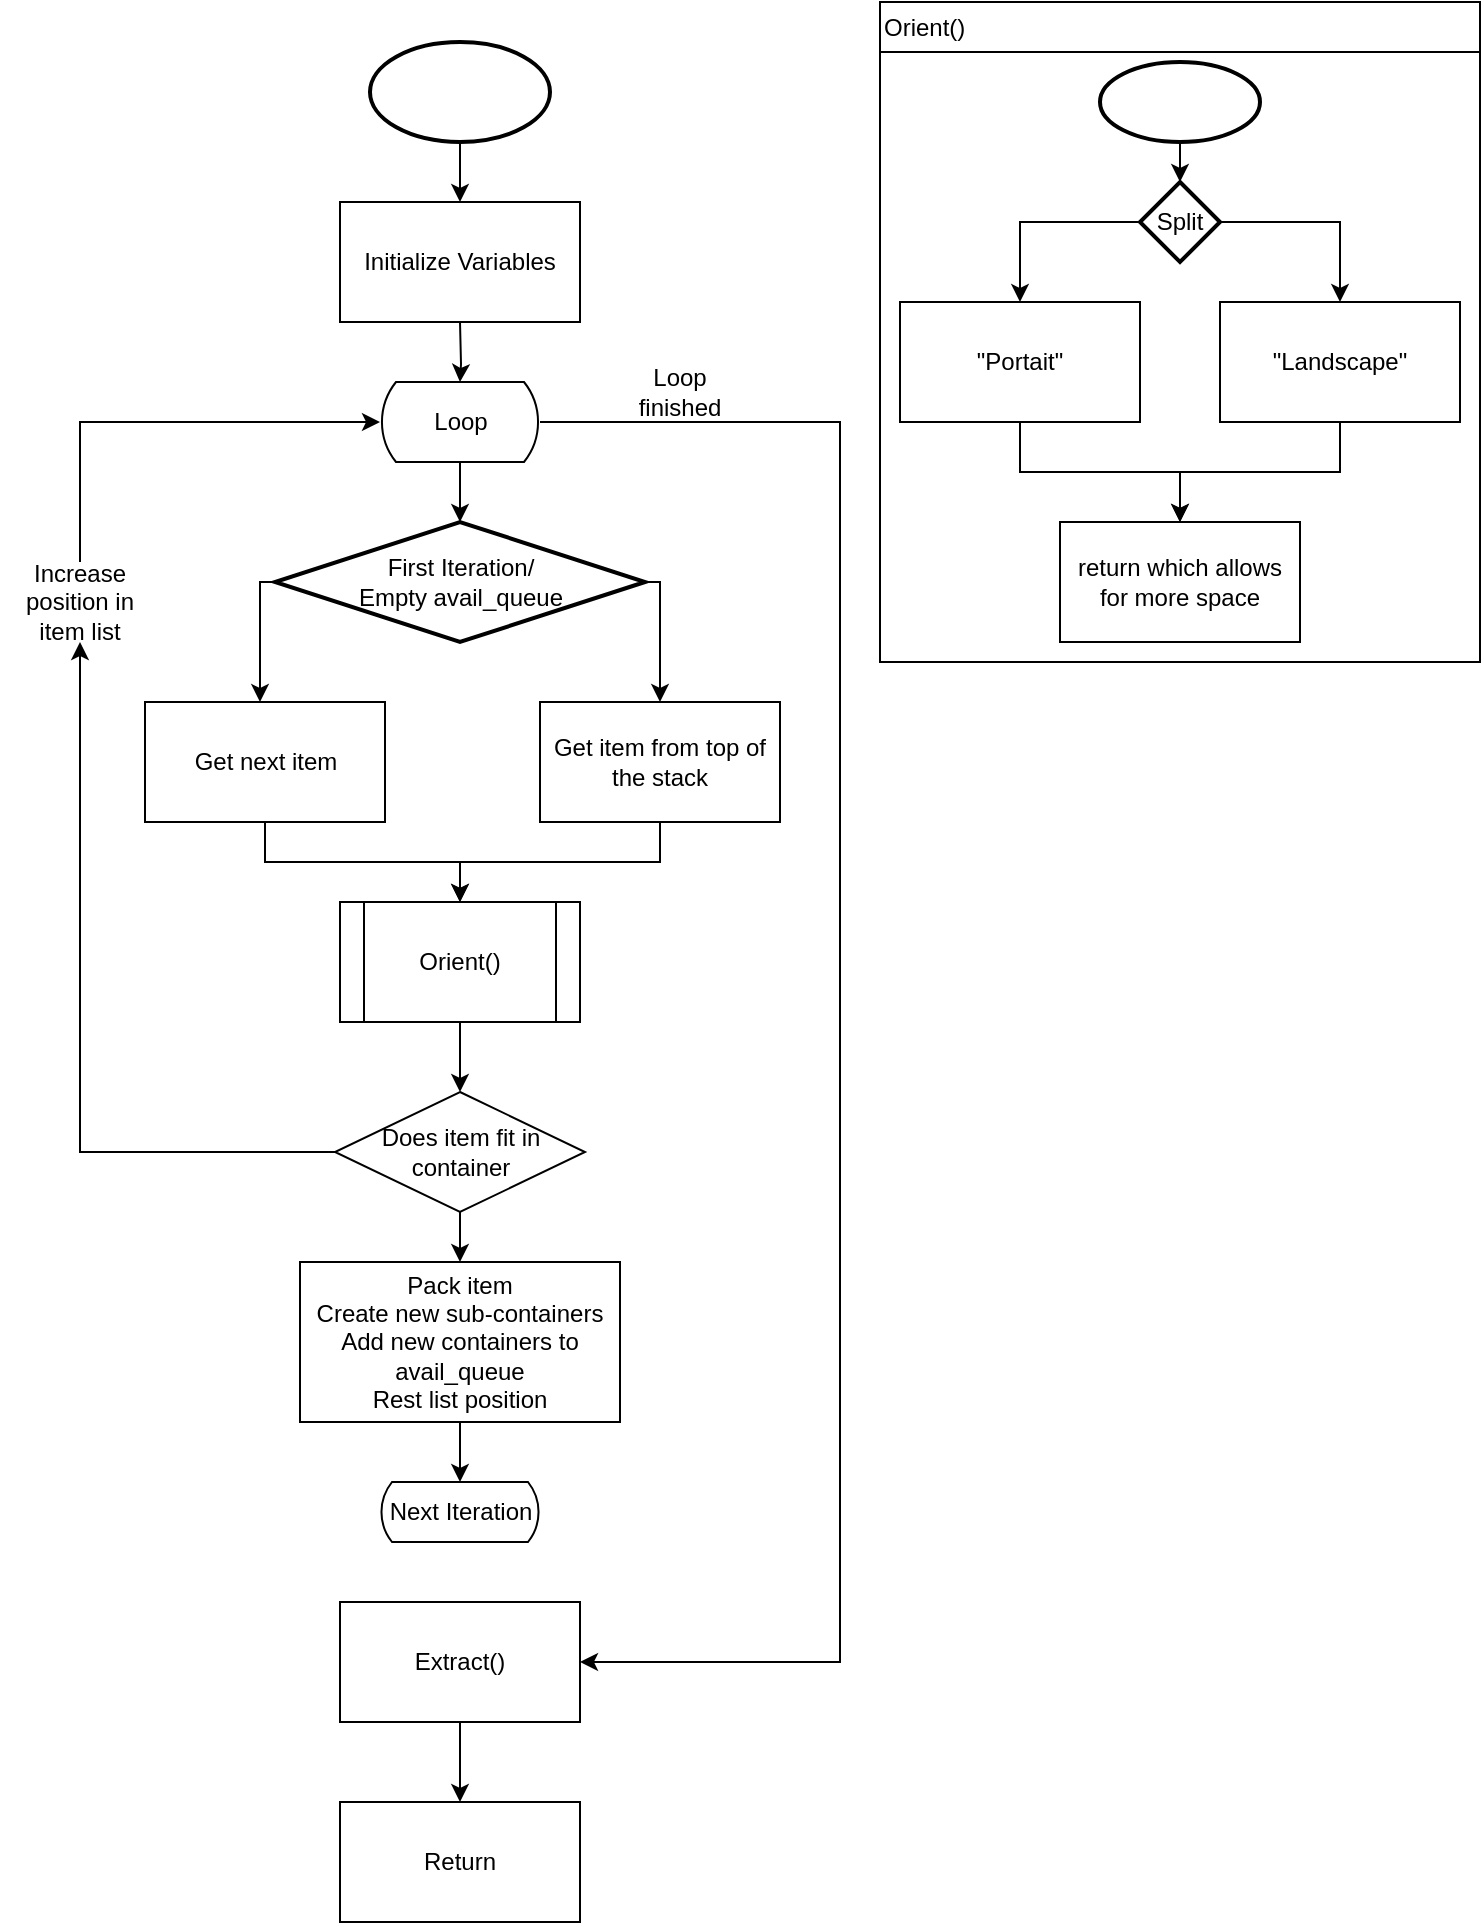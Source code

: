 <mxfile version="14.4.3" type="device"><diagram id="C5RBs43oDa-KdzZeNtuy" name="Page-1"><mxGraphModel dx="1624" dy="813" grid="1" gridSize="10" guides="1" tooltips="1" connect="1" arrows="1" fold="1" page="1" pageScale="1" pageWidth="827" pageHeight="1169" math="0" shadow="0"><root><mxCell id="WIyWlLk6GJQsqaUBKTNV-0"/><mxCell id="WIyWlLk6GJQsqaUBKTNV-1" parent="WIyWlLk6GJQsqaUBKTNV-0"/><mxCell id="MBGANj-CSF6sAZ1yx1Mo-10" style="edgeStyle=orthogonalEdgeStyle;rounded=0;orthogonalLoop=1;jettySize=auto;html=1;" parent="WIyWlLk6GJQsqaUBKTNV-1" source="MBGANj-CSF6sAZ1yx1Mo-0" target="MBGANj-CSF6sAZ1yx1Mo-7" edge="1"><mxGeometry relative="1" as="geometry"/></mxCell><mxCell id="s1_U5h9AsvW6utTVa3-s-2" style="edgeStyle=orthogonalEdgeStyle;rounded=0;orthogonalLoop=1;jettySize=auto;html=1;" edge="1" parent="WIyWlLk6GJQsqaUBKTNV-1" source="MBGANj-CSF6sAZ1yx1Mo-0" target="s1_U5h9AsvW6utTVa3-s-1"><mxGeometry relative="1" as="geometry"><Array as="points"><mxPoint x="390" y="220"/><mxPoint x="390" y="840"/></Array></mxGeometry></mxCell><mxCell id="MBGANj-CSF6sAZ1yx1Mo-0" value="Loop" style="html=1;dashed=0;whitespace=wrap;shape=mxgraph.dfd.loop" parent="WIyWlLk6GJQsqaUBKTNV-1" vertex="1"><mxGeometry x="160" y="200" width="80" height="40" as="geometry"/></mxCell><mxCell id="MBGANj-CSF6sAZ1yx1Mo-4" style="edgeStyle=orthogonalEdgeStyle;rounded=0;orthogonalLoop=1;jettySize=auto;html=1;" parent="WIyWlLk6GJQsqaUBKTNV-1" source="MBGANj-CSF6sAZ1yx1Mo-1" edge="1"><mxGeometry relative="1" as="geometry"><mxPoint x="200" y="110" as="targetPoint"/></mxGeometry></mxCell><mxCell id="MBGANj-CSF6sAZ1yx1Mo-1" value="" style="strokeWidth=2;html=1;shape=mxgraph.flowchart.start_1;whiteSpace=wrap;" parent="WIyWlLk6GJQsqaUBKTNV-1" vertex="1"><mxGeometry x="155" y="30" width="90" height="50" as="geometry"/></mxCell><mxCell id="MBGANj-CSF6sAZ1yx1Mo-5" style="edgeStyle=orthogonalEdgeStyle;rounded=0;orthogonalLoop=1;jettySize=auto;html=1;" parent="WIyWlLk6GJQsqaUBKTNV-1" target="MBGANj-CSF6sAZ1yx1Mo-0" edge="1"><mxGeometry relative="1" as="geometry"><mxPoint x="200" y="170" as="sourcePoint"/></mxGeometry></mxCell><mxCell id="MBGANj-CSF6sAZ1yx1Mo-6" value="Initialize Variables" style="rounded=0;whiteSpace=wrap;html=1;" parent="WIyWlLk6GJQsqaUBKTNV-1" vertex="1"><mxGeometry x="140" y="110" width="120" height="60" as="geometry"/></mxCell><mxCell id="MBGANj-CSF6sAZ1yx1Mo-17" style="edgeStyle=orthogonalEdgeStyle;rounded=0;orthogonalLoop=1;jettySize=auto;html=1;" parent="WIyWlLk6GJQsqaUBKTNV-1" source="MBGANj-CSF6sAZ1yx1Mo-7" target="MBGANj-CSF6sAZ1yx1Mo-16" edge="1"><mxGeometry relative="1" as="geometry"><Array as="points"><mxPoint x="100" y="300"/></Array></mxGeometry></mxCell><mxCell id="s1_U5h9AsvW6utTVa3-s-0" style="edgeStyle=orthogonalEdgeStyle;rounded=0;orthogonalLoop=1;jettySize=auto;html=1;entryX=0.5;entryY=0;entryDx=0;entryDy=0;" edge="1" parent="WIyWlLk6GJQsqaUBKTNV-1" source="MBGANj-CSF6sAZ1yx1Mo-7" target="MBGANj-CSF6sAZ1yx1Mo-11"><mxGeometry relative="1" as="geometry"><Array as="points"><mxPoint x="300" y="300"/></Array></mxGeometry></mxCell><mxCell id="MBGANj-CSF6sAZ1yx1Mo-7" value="&lt;span&gt;First Iteration/&lt;/span&gt;&lt;br&gt;&lt;span&gt;Empty avail_queue&lt;/span&gt;" style="strokeWidth=2;html=1;shape=mxgraph.flowchart.decision;whiteSpace=wrap;direction=south;" parent="WIyWlLk6GJQsqaUBKTNV-1" vertex="1"><mxGeometry x="107.5" y="270" width="185" height="60" as="geometry"/></mxCell><mxCell id="s1_U5h9AsvW6utTVa3-s-30" style="edgeStyle=orthogonalEdgeStyle;rounded=0;orthogonalLoop=1;jettySize=auto;html=1;" edge="1" parent="WIyWlLk6GJQsqaUBKTNV-1" source="MBGANj-CSF6sAZ1yx1Mo-11" target="MBGANj-CSF6sAZ1yx1Mo-21"><mxGeometry relative="1" as="geometry"/></mxCell><mxCell id="MBGANj-CSF6sAZ1yx1Mo-11" value="Get item from top of the stack" style="rounded=0;whiteSpace=wrap;html=1;" parent="WIyWlLk6GJQsqaUBKTNV-1" vertex="1"><mxGeometry x="240" y="360" width="120" height="60" as="geometry"/></mxCell><mxCell id="s1_U5h9AsvW6utTVa3-s-29" style="edgeStyle=orthogonalEdgeStyle;rounded=0;orthogonalLoop=1;jettySize=auto;html=1;" edge="1" parent="WIyWlLk6GJQsqaUBKTNV-1" source="MBGANj-CSF6sAZ1yx1Mo-16" target="MBGANj-CSF6sAZ1yx1Mo-21"><mxGeometry relative="1" as="geometry"/></mxCell><mxCell id="MBGANj-CSF6sAZ1yx1Mo-16" value="Get next item" style="rounded=0;whiteSpace=wrap;html=1;" parent="WIyWlLk6GJQsqaUBKTNV-1" vertex="1"><mxGeometry x="42.5" y="360" width="120" height="60" as="geometry"/></mxCell><mxCell id="MBGANj-CSF6sAZ1yx1Mo-26" style="edgeStyle=orthogonalEdgeStyle;rounded=0;orthogonalLoop=1;jettySize=auto;html=1;exitX=0;exitY=0.5;exitDx=0;exitDy=0;" parent="WIyWlLk6GJQsqaUBKTNV-1" source="MBGANj-CSF6sAZ1yx1Mo-18" target="MBGANj-CSF6sAZ1yx1Mo-24" edge="1"><mxGeometry relative="1" as="geometry"><Array as="points"><mxPoint x="10" y="585"/></Array></mxGeometry></mxCell><mxCell id="s1_U5h9AsvW6utTVa3-s-32" style="edgeStyle=orthogonalEdgeStyle;rounded=0;orthogonalLoop=1;jettySize=auto;html=1;" edge="1" parent="WIyWlLk6GJQsqaUBKTNV-1" source="MBGANj-CSF6sAZ1yx1Mo-18" target="MBGANj-CSF6sAZ1yx1Mo-29"><mxGeometry relative="1" as="geometry"/></mxCell><mxCell id="MBGANj-CSF6sAZ1yx1Mo-18" value="Does item fit in container" style="rhombus;whiteSpace=wrap;html=1;" parent="WIyWlLk6GJQsqaUBKTNV-1" vertex="1"><mxGeometry x="137.5" y="555" width="125" height="60" as="geometry"/></mxCell><mxCell id="s1_U5h9AsvW6utTVa3-s-31" style="edgeStyle=orthogonalEdgeStyle;rounded=0;orthogonalLoop=1;jettySize=auto;html=1;" edge="1" parent="WIyWlLk6GJQsqaUBKTNV-1" source="MBGANj-CSF6sAZ1yx1Mo-21" target="MBGANj-CSF6sAZ1yx1Mo-18"><mxGeometry relative="1" as="geometry"/></mxCell><mxCell id="MBGANj-CSF6sAZ1yx1Mo-21" value="Orient()" style="shape=process;whiteSpace=wrap;html=1;backgroundOutline=1;" parent="WIyWlLk6GJQsqaUBKTNV-1" vertex="1"><mxGeometry x="140" y="460" width="120" height="60" as="geometry"/></mxCell><mxCell id="MBGANj-CSF6sAZ1yx1Mo-28" style="edgeStyle=orthogonalEdgeStyle;rounded=0;orthogonalLoop=1;jettySize=auto;html=1;exitX=0.5;exitY=0;exitDx=0;exitDy=0;" parent="WIyWlLk6GJQsqaUBKTNV-1" source="MBGANj-CSF6sAZ1yx1Mo-24" target="MBGANj-CSF6sAZ1yx1Mo-0" edge="1"><mxGeometry relative="1" as="geometry"><Array as="points"><mxPoint x="10" y="220"/></Array></mxGeometry></mxCell><mxCell id="MBGANj-CSF6sAZ1yx1Mo-24" value="Increase position in item list" style="text;html=1;strokeColor=none;fillColor=none;align=center;verticalAlign=middle;whiteSpace=wrap;rounded=0;" parent="WIyWlLk6GJQsqaUBKTNV-1" vertex="1"><mxGeometry x="-30" y="290" width="80" height="40" as="geometry"/></mxCell><mxCell id="MBGANj-CSF6sAZ1yx1Mo-33" style="edgeStyle=orthogonalEdgeStyle;rounded=0;orthogonalLoop=1;jettySize=auto;html=1;" parent="WIyWlLk6GJQsqaUBKTNV-1" source="MBGANj-CSF6sAZ1yx1Mo-29" target="MBGANj-CSF6sAZ1yx1Mo-32" edge="1"><mxGeometry relative="1" as="geometry"/></mxCell><mxCell id="MBGANj-CSF6sAZ1yx1Mo-29" value="Pack item&lt;br&gt;Create new sub-containers&lt;br&gt;Add new containers to avail_queue&lt;br&gt;Rest list position" style="rounded=0;whiteSpace=wrap;html=1;" parent="WIyWlLk6GJQsqaUBKTNV-1" vertex="1"><mxGeometry x="120" y="640" width="160" height="80" as="geometry"/></mxCell><mxCell id="MBGANj-CSF6sAZ1yx1Mo-32" value="Next Iteration" style="html=1;dashed=0;whitespace=wrap;shape=mxgraph.dfd.loop" parent="WIyWlLk6GJQsqaUBKTNV-1" vertex="1"><mxGeometry x="160" y="750" width="80" height="30" as="geometry"/></mxCell><mxCell id="MBGANj-CSF6sAZ1yx1Mo-38" style="edgeStyle=orthogonalEdgeStyle;rounded=0;orthogonalLoop=1;jettySize=auto;html=1;" parent="WIyWlLk6GJQsqaUBKTNV-1" source="MBGANj-CSF6sAZ1yx1Mo-36" target="MBGANj-CSF6sAZ1yx1Mo-37" edge="1"><mxGeometry relative="1" as="geometry"/></mxCell><mxCell id="MBGANj-CSF6sAZ1yx1Mo-36" value="" style="strokeWidth=2;html=1;shape=mxgraph.flowchart.start_1;whiteSpace=wrap;" parent="WIyWlLk6GJQsqaUBKTNV-1" vertex="1"><mxGeometry x="520" y="40" width="80" height="40" as="geometry"/></mxCell><mxCell id="MBGANj-CSF6sAZ1yx1Mo-42" style="edgeStyle=orthogonalEdgeStyle;rounded=0;orthogonalLoop=1;jettySize=auto;html=1;" parent="WIyWlLk6GJQsqaUBKTNV-1" source="MBGANj-CSF6sAZ1yx1Mo-37" target="MBGANj-CSF6sAZ1yx1Mo-41" edge="1"><mxGeometry relative="1" as="geometry"><Array as="points"><mxPoint x="640" y="120"/></Array></mxGeometry></mxCell><mxCell id="MBGANj-CSF6sAZ1yx1Mo-43" style="edgeStyle=orthogonalEdgeStyle;rounded=0;orthogonalLoop=1;jettySize=auto;html=1;" parent="WIyWlLk6GJQsqaUBKTNV-1" source="MBGANj-CSF6sAZ1yx1Mo-37" target="MBGANj-CSF6sAZ1yx1Mo-39" edge="1"><mxGeometry relative="1" as="geometry"><mxPoint x="500" y="150" as="targetPoint"/><Array as="points"><mxPoint x="480" y="120"/></Array></mxGeometry></mxCell><mxCell id="MBGANj-CSF6sAZ1yx1Mo-37" value="Split" style="strokeWidth=2;html=1;shape=mxgraph.flowchart.decision;whiteSpace=wrap;" parent="WIyWlLk6GJQsqaUBKTNV-1" vertex="1"><mxGeometry x="540" y="100" width="40" height="40" as="geometry"/></mxCell><mxCell id="MBGANj-CSF6sAZ1yx1Mo-45" style="edgeStyle=orthogonalEdgeStyle;rounded=0;orthogonalLoop=1;jettySize=auto;html=1;" parent="WIyWlLk6GJQsqaUBKTNV-1" source="MBGANj-CSF6sAZ1yx1Mo-39" target="MBGANj-CSF6sAZ1yx1Mo-44" edge="1"><mxGeometry relative="1" as="geometry"/></mxCell><mxCell id="MBGANj-CSF6sAZ1yx1Mo-39" value="&quot;Portait&quot;" style="rounded=0;whiteSpace=wrap;html=1;" parent="WIyWlLk6GJQsqaUBKTNV-1" vertex="1"><mxGeometry x="420" y="160" width="120" height="60" as="geometry"/></mxCell><mxCell id="MBGANj-CSF6sAZ1yx1Mo-46" style="edgeStyle=orthogonalEdgeStyle;rounded=0;orthogonalLoop=1;jettySize=auto;html=1;" parent="WIyWlLk6GJQsqaUBKTNV-1" source="MBGANj-CSF6sAZ1yx1Mo-41" target="MBGANj-CSF6sAZ1yx1Mo-44" edge="1"><mxGeometry relative="1" as="geometry"/></mxCell><mxCell id="MBGANj-CSF6sAZ1yx1Mo-41" value="&quot;Landscape&quot;" style="rounded=0;whiteSpace=wrap;html=1;" parent="WIyWlLk6GJQsqaUBKTNV-1" vertex="1"><mxGeometry x="580" y="160" width="120" height="60" as="geometry"/></mxCell><mxCell id="MBGANj-CSF6sAZ1yx1Mo-44" value="return which allows for more space" style="rounded=0;whiteSpace=wrap;html=1;" parent="WIyWlLk6GJQsqaUBKTNV-1" vertex="1"><mxGeometry x="500" y="270" width="120" height="60" as="geometry"/></mxCell><mxCell id="MBGANj-CSF6sAZ1yx1Mo-47" value="" style="rounded=0;whiteSpace=wrap;html=1;fillColor=none;" parent="WIyWlLk6GJQsqaUBKTNV-1" vertex="1"><mxGeometry x="410" y="35" width="300" height="305" as="geometry"/></mxCell><mxCell id="MBGANj-CSF6sAZ1yx1Mo-48" value="Orient()" style="rounded=0;whiteSpace=wrap;html=1;fillColor=none;align=left;" parent="WIyWlLk6GJQsqaUBKTNV-1" vertex="1"><mxGeometry x="410" y="10" width="300" height="25" as="geometry"/></mxCell><mxCell id="s1_U5h9AsvW6utTVa3-s-5" style="edgeStyle=orthogonalEdgeStyle;rounded=0;orthogonalLoop=1;jettySize=auto;html=1;" edge="1" parent="WIyWlLk6GJQsqaUBKTNV-1" source="s1_U5h9AsvW6utTVa3-s-1" target="s1_U5h9AsvW6utTVa3-s-4"><mxGeometry relative="1" as="geometry"/></mxCell><mxCell id="s1_U5h9AsvW6utTVa3-s-1" value="Extract()" style="rounded=0;whiteSpace=wrap;html=1;" vertex="1" parent="WIyWlLk6GJQsqaUBKTNV-1"><mxGeometry x="140" y="810" width="120" height="60" as="geometry"/></mxCell><mxCell id="s1_U5h9AsvW6utTVa3-s-3" value="Loop finished" style="text;html=1;strokeColor=none;fillColor=none;align=center;verticalAlign=middle;whiteSpace=wrap;rounded=0;" vertex="1" parent="WIyWlLk6GJQsqaUBKTNV-1"><mxGeometry x="280" y="190" width="60" height="30" as="geometry"/></mxCell><mxCell id="s1_U5h9AsvW6utTVa3-s-4" value="Return" style="rounded=0;whiteSpace=wrap;html=1;" vertex="1" parent="WIyWlLk6GJQsqaUBKTNV-1"><mxGeometry x="140" y="910" width="120" height="60" as="geometry"/></mxCell></root></mxGraphModel></diagram></mxfile>